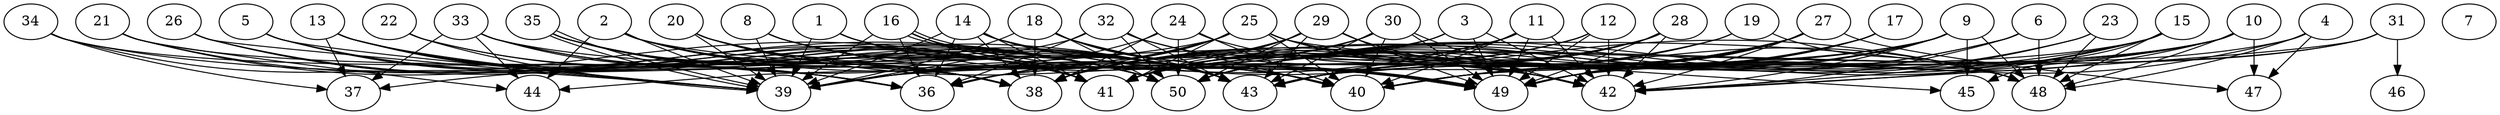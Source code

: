 // DAG automatically generated by daggen at Thu Oct  3 14:07:57 2019
// ./daggen --dot -n 50 --ccr 0.3 --fat 0.9 --regular 0.9 --density 0.6 --mindata 5242880 --maxdata 52428800 
digraph G {
  1 [size="38301013", alpha="0.08", expect_size="11490304"] 
  1 -> 39 [size ="11490304"]
  1 -> 41 [size ="11490304"]
  1 -> 43 [size ="11490304"]
  1 -> 49 [size ="11490304"]
  2 [size="172438187", alpha="0.15", expect_size="51731456"] 
  2 -> 38 [size ="51731456"]
  2 -> 39 [size ="51731456"]
  2 -> 40 [size ="51731456"]
  2 -> 41 [size ="51731456"]
  2 -> 43 [size ="51731456"]
  2 -> 44 [size ="51731456"]
  2 -> 49 [size ="51731456"]
  3 [size="58620587", alpha="0.20", expect_size="17586176"] 
  3 -> 41 [size ="17586176"]
  3 -> 42 [size ="17586176"]
  3 -> 44 [size ="17586176"]
  3 -> 49 [size ="17586176"]
  4 [size="74291200", alpha="0.01", expect_size="22287360"] 
  4 -> 41 [size ="22287360"]
  4 -> 47 [size ="22287360"]
  4 -> 48 [size ="22287360"]
  4 -> 49 [size ="22287360"]
  5 [size="102007467", alpha="0.17", expect_size="30602240"] 
  5 -> 36 [size ="30602240"]
  5 -> 39 [size ="30602240"]
  5 -> 41 [size ="30602240"]
  5 -> 50 [size ="30602240"]
  6 [size="25931093", alpha="0.05", expect_size="7779328"] 
  6 -> 41 [size ="7779328"]
  6 -> 42 [size ="7779328"]
  6 -> 48 [size ="7779328"]
  6 -> 50 [size ="7779328"]
  7 [size="120176640", alpha="0.06", expect_size="36052992"] 
  8 [size="143834453", alpha="0.18", expect_size="43150336"] 
  8 -> 39 [size ="43150336"]
  8 -> 40 [size ="43150336"]
  8 -> 41 [size ="43150336"]
  8 -> 43 [size ="43150336"]
  8 -> 50 [size ="43150336"]
  9 [size="139728213", alpha="0.16", expect_size="41918464"] 
  9 -> 36 [size ="41918464"]
  9 -> 39 [size ="41918464"]
  9 -> 42 [size ="41918464"]
  9 -> 43 [size ="41918464"]
  9 -> 45 [size ="41918464"]
  9 -> 48 [size ="41918464"]
  9 -> 49 [size ="41918464"]
  9 -> 50 [size ="41918464"]
  10 [size="151709013", alpha="0.13", expect_size="45512704"] 
  10 -> 36 [size ="45512704"]
  10 -> 40 [size ="45512704"]
  10 -> 42 [size ="45512704"]
  10 -> 43 [size ="45512704"]
  10 -> 47 [size ="45512704"]
  10 -> 48 [size ="45512704"]
  10 -> 49 [size ="45512704"]
  11 [size="161675947", alpha="0.00", expect_size="48502784"] 
  11 -> 38 [size ="48502784"]
  11 -> 39 [size ="48502784"]
  11 -> 40 [size ="48502784"]
  11 -> 42 [size ="48502784"]
  11 -> 43 [size ="48502784"]
  11 -> 49 [size ="48502784"]
  12 [size="66420053", alpha="0.10", expect_size="19926016"] 
  12 -> 38 [size ="19926016"]
  12 -> 41 [size ="19926016"]
  12 -> 42 [size ="19926016"]
  12 -> 49 [size ="19926016"]
  12 -> 50 [size ="19926016"]
  13 [size="23845547", alpha="0.07", expect_size="7153664"] 
  13 -> 36 [size ="7153664"]
  13 -> 37 [size ="7153664"]
  13 -> 38 [size ="7153664"]
  13 -> 39 [size ="7153664"]
  13 -> 41 [size ="7153664"]
  13 -> 43 [size ="7153664"]
  13 -> 50 [size ="7153664"]
  14 [size="23220907", alpha="0.03", expect_size="6966272"] 
  14 -> 36 [size ="6966272"]
  14 -> 38 [size ="6966272"]
  14 -> 39 [size ="6966272"]
  14 -> 41 [size ="6966272"]
  14 -> 42 [size ="6966272"]
  14 -> 43 [size ="6966272"]
  14 -> 48 [size ="6966272"]
  15 [size="27262293", alpha="0.07", expect_size="8178688"] 
  15 -> 40 [size ="8178688"]
  15 -> 42 [size ="8178688"]
  15 -> 43 [size ="8178688"]
  15 -> 45 [size ="8178688"]
  15 -> 48 [size ="8178688"]
  15 -> 49 [size ="8178688"]
  15 -> 50 [size ="8178688"]
  16 [size="158132907", alpha="0.05", expect_size="47439872"] 
  16 -> 36 [size ="47439872"]
  16 -> 39 [size ="47439872"]
  16 -> 41 [size ="47439872"]
  16 -> 43 [size ="47439872"]
  16 -> 49 [size ="47439872"]
  16 -> 49 [size ="47439872"]
  17 [size="37672960", alpha="0.14", expect_size="11301888"] 
  17 -> 40 [size ="11301888"]
  17 -> 43 [size ="11301888"]
  17 -> 49 [size ="11301888"]
  17 -> 50 [size ="11301888"]
  18 [size="82220373", alpha="0.03", expect_size="24666112"] 
  18 -> 38 [size ="24666112"]
  18 -> 39 [size ="24666112"]
  18 -> 40 [size ="24666112"]
  18 -> 43 [size ="24666112"]
  18 -> 49 [size ="24666112"]
  18 -> 50 [size ="24666112"]
  19 [size="68744533", alpha="0.13", expect_size="20623360"] 
  19 -> 38 [size ="20623360"]
  19 -> 43 [size ="20623360"]
  19 -> 48 [size ="20623360"]
  20 [size="39731200", alpha="0.10", expect_size="11919360"] 
  20 -> 38 [size ="11919360"]
  20 -> 39 [size ="11919360"]
  20 -> 41 [size ="11919360"]
  20 -> 43 [size ="11919360"]
  20 -> 49 [size ="11919360"]
  21 [size="138274133", alpha="0.11", expect_size="41482240"] 
  21 -> 36 [size ="41482240"]
  21 -> 38 [size ="41482240"]
  21 -> 41 [size ="41482240"]
  21 -> 44 [size ="41482240"]
  22 [size="139246933", alpha="0.10", expect_size="41774080"] 
  22 -> 39 [size ="41774080"]
  22 -> 41 [size ="41774080"]
  22 -> 50 [size ="41774080"]
  23 [size="59340800", alpha="0.15", expect_size="17802240"] 
  23 -> 40 [size ="17802240"]
  23 -> 48 [size ="17802240"]
  23 -> 50 [size ="17802240"]
  24 [size="110793387", alpha="0.08", expect_size="33238016"] 
  24 -> 38 [size ="33238016"]
  24 -> 39 [size ="33238016"]
  24 -> 40 [size ="33238016"]
  24 -> 42 [size ="33238016"]
  24 -> 50 [size ="33238016"]
  25 [size="135376213", alpha="0.11", expect_size="40612864"] 
  25 -> 36 [size ="40612864"]
  25 -> 37 [size ="40612864"]
  25 -> 38 [size ="40612864"]
  25 -> 39 [size ="40612864"]
  25 -> 40 [size ="40612864"]
  25 -> 41 [size ="40612864"]
  25 -> 42 [size ="40612864"]
  25 -> 45 [size ="40612864"]
  25 -> 48 [size ="40612864"]
  26 [size="30832640", alpha="0.15", expect_size="9249792"] 
  26 -> 36 [size ="9249792"]
  26 -> 38 [size ="9249792"]
  26 -> 39 [size ="9249792"]
  26 -> 50 [size ="9249792"]
  27 [size="72468480", alpha="0.12", expect_size="21740544"] 
  27 -> 38 [size ="21740544"]
  27 -> 40 [size ="21740544"]
  27 -> 41 [size ="21740544"]
  27 -> 42 [size ="21740544"]
  27 -> 43 [size ="21740544"]
  27 -> 47 [size ="21740544"]
  27 -> 49 [size ="21740544"]
  27 -> 50 [size ="21740544"]
  28 [size="24347307", alpha="0.05", expect_size="7304192"] 
  28 -> 38 [size ="7304192"]
  28 -> 41 [size ="7304192"]
  28 -> 42 [size ="7304192"]
  28 -> 43 [size ="7304192"]
  28 -> 49 [size ="7304192"]
  28 -> 50 [size ="7304192"]
  29 [size="49585493", alpha="0.14", expect_size="14875648"] 
  29 -> 36 [size ="14875648"]
  29 -> 38 [size ="14875648"]
  29 -> 41 [size ="14875648"]
  29 -> 42 [size ="14875648"]
  29 -> 43 [size ="14875648"]
  29 -> 49 [size ="14875648"]
  29 -> 50 [size ="14875648"]
  30 [size="152046933", alpha="0.20", expect_size="45614080"] 
  30 -> 38 [size ="45614080"]
  30 -> 39 [size ="45614080"]
  30 -> 40 [size ="45614080"]
  30 -> 41 [size ="45614080"]
  30 -> 42 [size ="45614080"]
  30 -> 43 [size ="45614080"]
  30 -> 49 [size ="45614080"]
  31 [size="77107200", alpha="0.04", expect_size="23132160"] 
  31 -> 41 [size ="23132160"]
  31 -> 42 [size ="23132160"]
  31 -> 46 [size ="23132160"]
  31 -> 49 [size ="23132160"]
  32 [size="160167253", alpha="0.14", expect_size="48050176"] 
  32 -> 36 [size ="48050176"]
  32 -> 39 [size ="48050176"]
  32 -> 40 [size ="48050176"]
  32 -> 42 [size ="48050176"]
  32 -> 43 [size ="48050176"]
  32 -> 50 [size ="48050176"]
  33 [size="84329813", alpha="0.05", expect_size="25298944"] 
  33 -> 36 [size ="25298944"]
  33 -> 37 [size ="25298944"]
  33 -> 43 [size ="25298944"]
  33 -> 44 [size ="25298944"]
  33 -> 49 [size ="25298944"]
  33 -> 50 [size ="25298944"]
  34 [size="48029013", alpha="0.17", expect_size="14408704"] 
  34 -> 37 [size ="14408704"]
  34 -> 38 [size ="14408704"]
  34 -> 39 [size ="14408704"]
  34 -> 48 [size ="14408704"]
  35 [size="108079787", alpha="0.10", expect_size="32423936"] 
  35 -> 38 [size ="32423936"]
  35 -> 39 [size ="32423936"]
  35 -> 39 [size ="32423936"]
  35 -> 40 [size ="32423936"]
  35 -> 41 [size ="32423936"]
  35 -> 43 [size ="32423936"]
  35 -> 50 [size ="32423936"]
  36 [size="34440533", alpha="0.01", expect_size="10332160"] 
  37 [size="150145707", alpha="0.15", expect_size="45043712"] 
  38 [size="86029653", alpha="0.17", expect_size="25808896"] 
  39 [size="125743787", alpha="0.05", expect_size="37723136"] 
  40 [size="76967253", alpha="0.16", expect_size="23090176"] 
  41 [size="73936213", alpha="0.03", expect_size="22180864"] 
  42 [size="103563947", alpha="0.05", expect_size="31069184"] 
  43 [size="57511253", alpha="0.12", expect_size="17253376"] 
  44 [size="99433813", alpha="0.12", expect_size="29830144"] 
  45 [size="77793280", alpha="0.06", expect_size="23337984"] 
  46 [size="159665493", alpha="0.02", expect_size="47899648"] 
  47 [size="171130880", alpha="0.05", expect_size="51339264"] 
  48 [size="132386133", alpha="0.09", expect_size="39715840"] 
  49 [size="108185600", alpha="0.16", expect_size="32455680"] 
  50 [size="149787307", alpha="0.01", expect_size="44936192"] 
}
